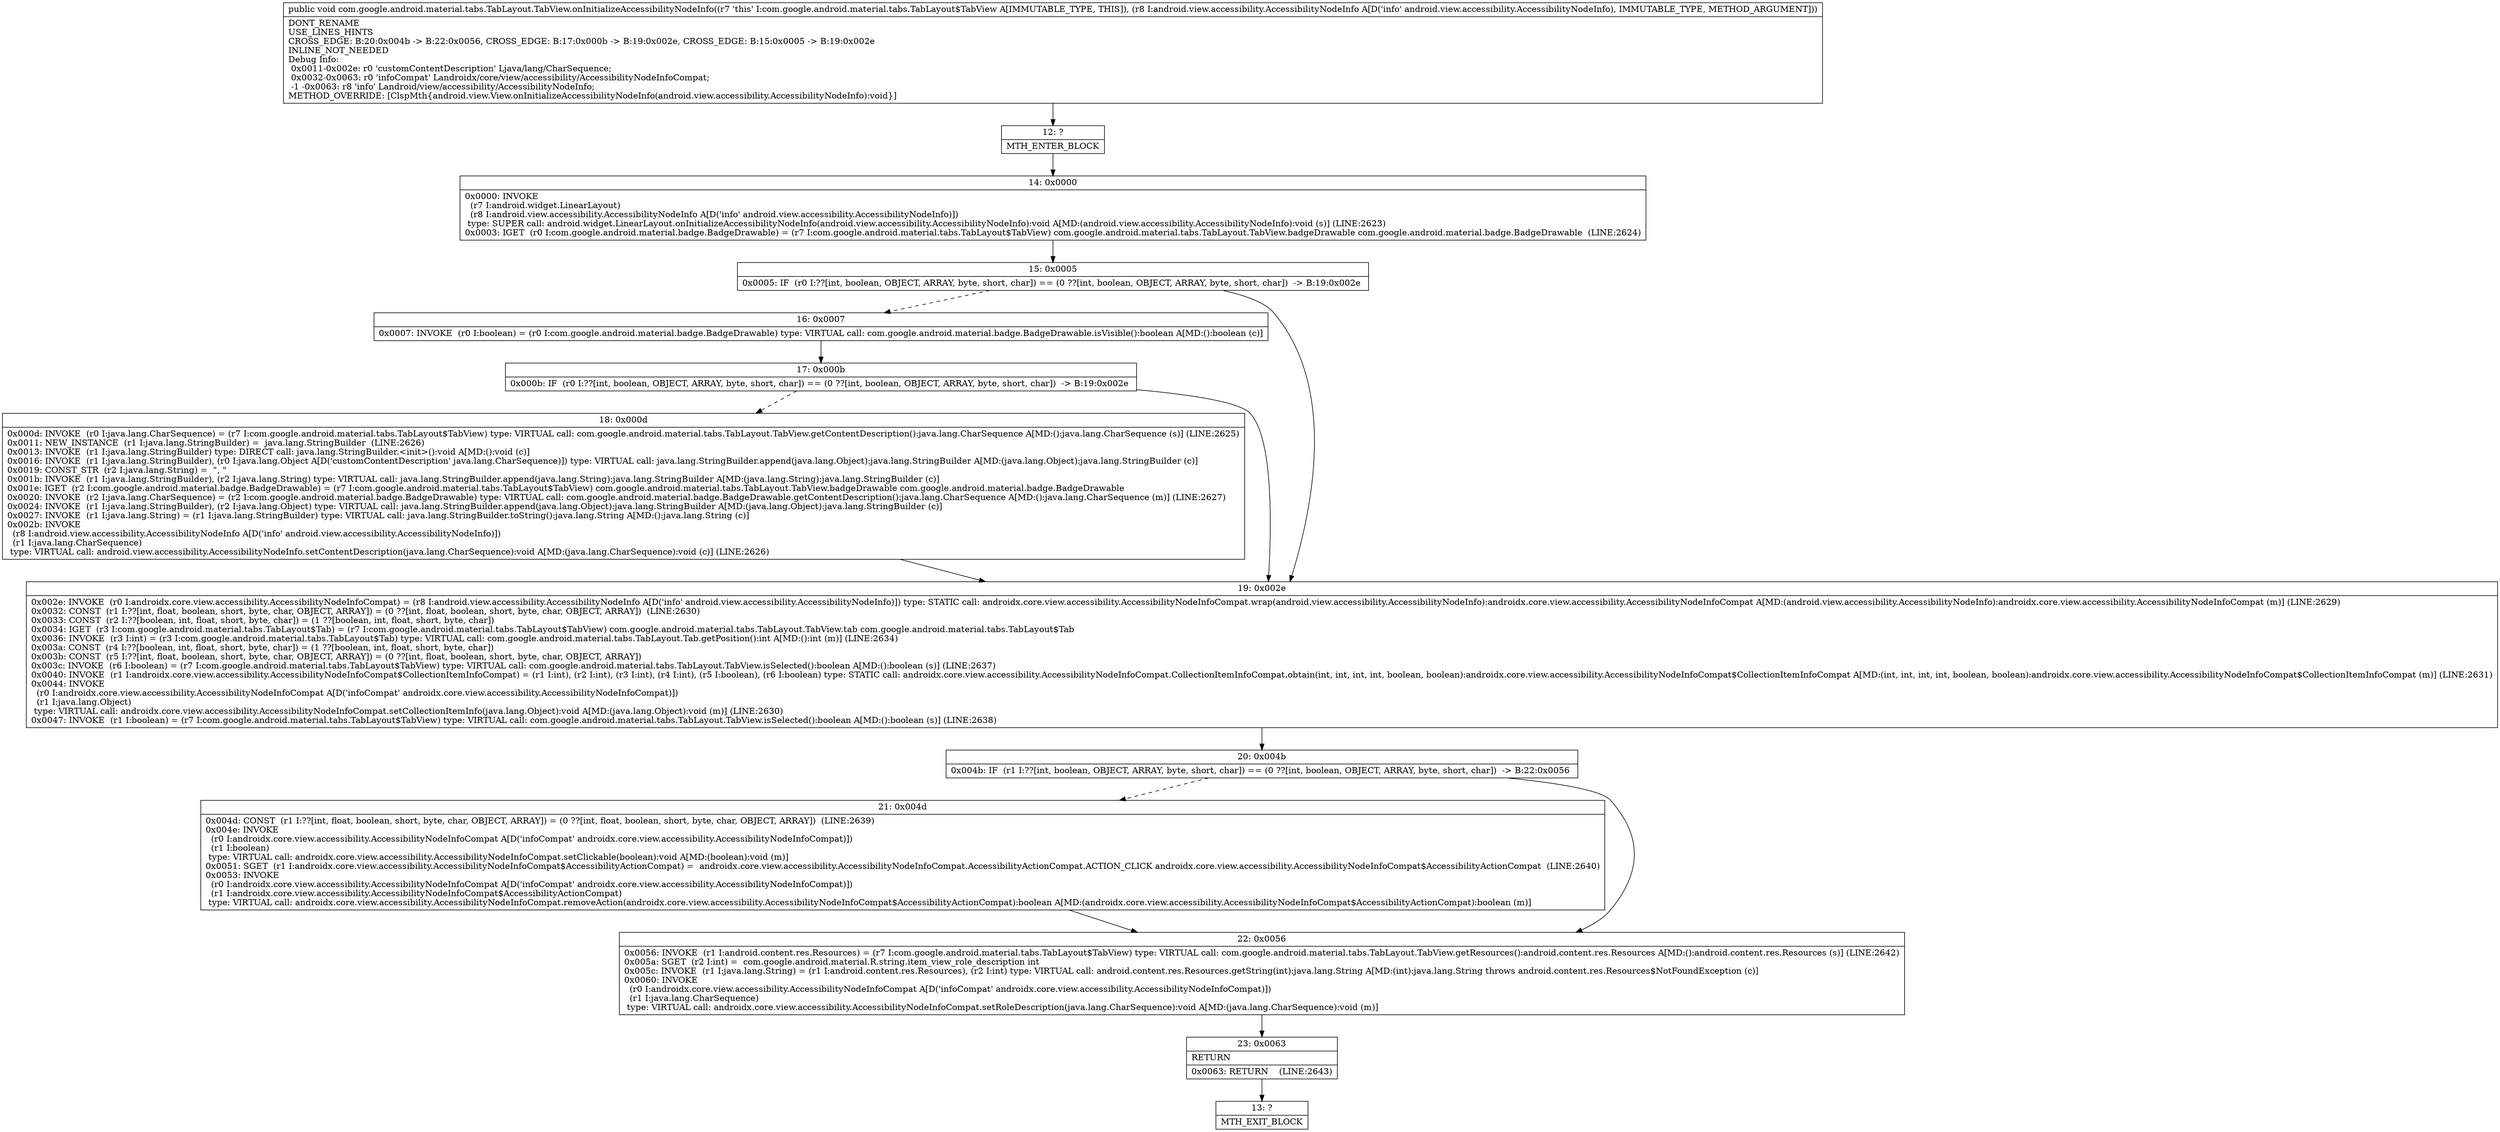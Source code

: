 digraph "CFG forcom.google.android.material.tabs.TabLayout.TabView.onInitializeAccessibilityNodeInfo(Landroid\/view\/accessibility\/AccessibilityNodeInfo;)V" {
Node_12 [shape=record,label="{12\:\ ?|MTH_ENTER_BLOCK\l}"];
Node_14 [shape=record,label="{14\:\ 0x0000|0x0000: INVOKE  \l  (r7 I:android.widget.LinearLayout)\l  (r8 I:android.view.accessibility.AccessibilityNodeInfo A[D('info' android.view.accessibility.AccessibilityNodeInfo)])\l type: SUPER call: android.widget.LinearLayout.onInitializeAccessibilityNodeInfo(android.view.accessibility.AccessibilityNodeInfo):void A[MD:(android.view.accessibility.AccessibilityNodeInfo):void (s)] (LINE:2623)\l0x0003: IGET  (r0 I:com.google.android.material.badge.BadgeDrawable) = (r7 I:com.google.android.material.tabs.TabLayout$TabView) com.google.android.material.tabs.TabLayout.TabView.badgeDrawable com.google.android.material.badge.BadgeDrawable  (LINE:2624)\l}"];
Node_15 [shape=record,label="{15\:\ 0x0005|0x0005: IF  (r0 I:??[int, boolean, OBJECT, ARRAY, byte, short, char]) == (0 ??[int, boolean, OBJECT, ARRAY, byte, short, char])  \-\> B:19:0x002e \l}"];
Node_16 [shape=record,label="{16\:\ 0x0007|0x0007: INVOKE  (r0 I:boolean) = (r0 I:com.google.android.material.badge.BadgeDrawable) type: VIRTUAL call: com.google.android.material.badge.BadgeDrawable.isVisible():boolean A[MD:():boolean (c)]\l}"];
Node_17 [shape=record,label="{17\:\ 0x000b|0x000b: IF  (r0 I:??[int, boolean, OBJECT, ARRAY, byte, short, char]) == (0 ??[int, boolean, OBJECT, ARRAY, byte, short, char])  \-\> B:19:0x002e \l}"];
Node_18 [shape=record,label="{18\:\ 0x000d|0x000d: INVOKE  (r0 I:java.lang.CharSequence) = (r7 I:com.google.android.material.tabs.TabLayout$TabView) type: VIRTUAL call: com.google.android.material.tabs.TabLayout.TabView.getContentDescription():java.lang.CharSequence A[MD:():java.lang.CharSequence (s)] (LINE:2625)\l0x0011: NEW_INSTANCE  (r1 I:java.lang.StringBuilder) =  java.lang.StringBuilder  (LINE:2626)\l0x0013: INVOKE  (r1 I:java.lang.StringBuilder) type: DIRECT call: java.lang.StringBuilder.\<init\>():void A[MD:():void (c)]\l0x0016: INVOKE  (r1 I:java.lang.StringBuilder), (r0 I:java.lang.Object A[D('customContentDescription' java.lang.CharSequence)]) type: VIRTUAL call: java.lang.StringBuilder.append(java.lang.Object):java.lang.StringBuilder A[MD:(java.lang.Object):java.lang.StringBuilder (c)]\l0x0019: CONST_STR  (r2 I:java.lang.String) =  \", \" \l0x001b: INVOKE  (r1 I:java.lang.StringBuilder), (r2 I:java.lang.String) type: VIRTUAL call: java.lang.StringBuilder.append(java.lang.String):java.lang.StringBuilder A[MD:(java.lang.String):java.lang.StringBuilder (c)]\l0x001e: IGET  (r2 I:com.google.android.material.badge.BadgeDrawable) = (r7 I:com.google.android.material.tabs.TabLayout$TabView) com.google.android.material.tabs.TabLayout.TabView.badgeDrawable com.google.android.material.badge.BadgeDrawable \l0x0020: INVOKE  (r2 I:java.lang.CharSequence) = (r2 I:com.google.android.material.badge.BadgeDrawable) type: VIRTUAL call: com.google.android.material.badge.BadgeDrawable.getContentDescription():java.lang.CharSequence A[MD:():java.lang.CharSequence (m)] (LINE:2627)\l0x0024: INVOKE  (r1 I:java.lang.StringBuilder), (r2 I:java.lang.Object) type: VIRTUAL call: java.lang.StringBuilder.append(java.lang.Object):java.lang.StringBuilder A[MD:(java.lang.Object):java.lang.StringBuilder (c)]\l0x0027: INVOKE  (r1 I:java.lang.String) = (r1 I:java.lang.StringBuilder) type: VIRTUAL call: java.lang.StringBuilder.toString():java.lang.String A[MD:():java.lang.String (c)]\l0x002b: INVOKE  \l  (r8 I:android.view.accessibility.AccessibilityNodeInfo A[D('info' android.view.accessibility.AccessibilityNodeInfo)])\l  (r1 I:java.lang.CharSequence)\l type: VIRTUAL call: android.view.accessibility.AccessibilityNodeInfo.setContentDescription(java.lang.CharSequence):void A[MD:(java.lang.CharSequence):void (c)] (LINE:2626)\l}"];
Node_19 [shape=record,label="{19\:\ 0x002e|0x002e: INVOKE  (r0 I:androidx.core.view.accessibility.AccessibilityNodeInfoCompat) = (r8 I:android.view.accessibility.AccessibilityNodeInfo A[D('info' android.view.accessibility.AccessibilityNodeInfo)]) type: STATIC call: androidx.core.view.accessibility.AccessibilityNodeInfoCompat.wrap(android.view.accessibility.AccessibilityNodeInfo):androidx.core.view.accessibility.AccessibilityNodeInfoCompat A[MD:(android.view.accessibility.AccessibilityNodeInfo):androidx.core.view.accessibility.AccessibilityNodeInfoCompat (m)] (LINE:2629)\l0x0032: CONST  (r1 I:??[int, float, boolean, short, byte, char, OBJECT, ARRAY]) = (0 ??[int, float, boolean, short, byte, char, OBJECT, ARRAY])  (LINE:2630)\l0x0033: CONST  (r2 I:??[boolean, int, float, short, byte, char]) = (1 ??[boolean, int, float, short, byte, char]) \l0x0034: IGET  (r3 I:com.google.android.material.tabs.TabLayout$Tab) = (r7 I:com.google.android.material.tabs.TabLayout$TabView) com.google.android.material.tabs.TabLayout.TabView.tab com.google.android.material.tabs.TabLayout$Tab \l0x0036: INVOKE  (r3 I:int) = (r3 I:com.google.android.material.tabs.TabLayout$Tab) type: VIRTUAL call: com.google.android.material.tabs.TabLayout.Tab.getPosition():int A[MD:():int (m)] (LINE:2634)\l0x003a: CONST  (r4 I:??[boolean, int, float, short, byte, char]) = (1 ??[boolean, int, float, short, byte, char]) \l0x003b: CONST  (r5 I:??[int, float, boolean, short, byte, char, OBJECT, ARRAY]) = (0 ??[int, float, boolean, short, byte, char, OBJECT, ARRAY]) \l0x003c: INVOKE  (r6 I:boolean) = (r7 I:com.google.android.material.tabs.TabLayout$TabView) type: VIRTUAL call: com.google.android.material.tabs.TabLayout.TabView.isSelected():boolean A[MD:():boolean (s)] (LINE:2637)\l0x0040: INVOKE  (r1 I:androidx.core.view.accessibility.AccessibilityNodeInfoCompat$CollectionItemInfoCompat) = (r1 I:int), (r2 I:int), (r3 I:int), (r4 I:int), (r5 I:boolean), (r6 I:boolean) type: STATIC call: androidx.core.view.accessibility.AccessibilityNodeInfoCompat.CollectionItemInfoCompat.obtain(int, int, int, int, boolean, boolean):androidx.core.view.accessibility.AccessibilityNodeInfoCompat$CollectionItemInfoCompat A[MD:(int, int, int, int, boolean, boolean):androidx.core.view.accessibility.AccessibilityNodeInfoCompat$CollectionItemInfoCompat (m)] (LINE:2631)\l0x0044: INVOKE  \l  (r0 I:androidx.core.view.accessibility.AccessibilityNodeInfoCompat A[D('infoCompat' androidx.core.view.accessibility.AccessibilityNodeInfoCompat)])\l  (r1 I:java.lang.Object)\l type: VIRTUAL call: androidx.core.view.accessibility.AccessibilityNodeInfoCompat.setCollectionItemInfo(java.lang.Object):void A[MD:(java.lang.Object):void (m)] (LINE:2630)\l0x0047: INVOKE  (r1 I:boolean) = (r7 I:com.google.android.material.tabs.TabLayout$TabView) type: VIRTUAL call: com.google.android.material.tabs.TabLayout.TabView.isSelected():boolean A[MD:():boolean (s)] (LINE:2638)\l}"];
Node_20 [shape=record,label="{20\:\ 0x004b|0x004b: IF  (r1 I:??[int, boolean, OBJECT, ARRAY, byte, short, char]) == (0 ??[int, boolean, OBJECT, ARRAY, byte, short, char])  \-\> B:22:0x0056 \l}"];
Node_21 [shape=record,label="{21\:\ 0x004d|0x004d: CONST  (r1 I:??[int, float, boolean, short, byte, char, OBJECT, ARRAY]) = (0 ??[int, float, boolean, short, byte, char, OBJECT, ARRAY])  (LINE:2639)\l0x004e: INVOKE  \l  (r0 I:androidx.core.view.accessibility.AccessibilityNodeInfoCompat A[D('infoCompat' androidx.core.view.accessibility.AccessibilityNodeInfoCompat)])\l  (r1 I:boolean)\l type: VIRTUAL call: androidx.core.view.accessibility.AccessibilityNodeInfoCompat.setClickable(boolean):void A[MD:(boolean):void (m)]\l0x0051: SGET  (r1 I:androidx.core.view.accessibility.AccessibilityNodeInfoCompat$AccessibilityActionCompat) =  androidx.core.view.accessibility.AccessibilityNodeInfoCompat.AccessibilityActionCompat.ACTION_CLICK androidx.core.view.accessibility.AccessibilityNodeInfoCompat$AccessibilityActionCompat  (LINE:2640)\l0x0053: INVOKE  \l  (r0 I:androidx.core.view.accessibility.AccessibilityNodeInfoCompat A[D('infoCompat' androidx.core.view.accessibility.AccessibilityNodeInfoCompat)])\l  (r1 I:androidx.core.view.accessibility.AccessibilityNodeInfoCompat$AccessibilityActionCompat)\l type: VIRTUAL call: androidx.core.view.accessibility.AccessibilityNodeInfoCompat.removeAction(androidx.core.view.accessibility.AccessibilityNodeInfoCompat$AccessibilityActionCompat):boolean A[MD:(androidx.core.view.accessibility.AccessibilityNodeInfoCompat$AccessibilityActionCompat):boolean (m)]\l}"];
Node_22 [shape=record,label="{22\:\ 0x0056|0x0056: INVOKE  (r1 I:android.content.res.Resources) = (r7 I:com.google.android.material.tabs.TabLayout$TabView) type: VIRTUAL call: com.google.android.material.tabs.TabLayout.TabView.getResources():android.content.res.Resources A[MD:():android.content.res.Resources (s)] (LINE:2642)\l0x005a: SGET  (r2 I:int) =  com.google.android.material.R.string.item_view_role_description int \l0x005c: INVOKE  (r1 I:java.lang.String) = (r1 I:android.content.res.Resources), (r2 I:int) type: VIRTUAL call: android.content.res.Resources.getString(int):java.lang.String A[MD:(int):java.lang.String throws android.content.res.Resources$NotFoundException (c)]\l0x0060: INVOKE  \l  (r0 I:androidx.core.view.accessibility.AccessibilityNodeInfoCompat A[D('infoCompat' androidx.core.view.accessibility.AccessibilityNodeInfoCompat)])\l  (r1 I:java.lang.CharSequence)\l type: VIRTUAL call: androidx.core.view.accessibility.AccessibilityNodeInfoCompat.setRoleDescription(java.lang.CharSequence):void A[MD:(java.lang.CharSequence):void (m)]\l}"];
Node_23 [shape=record,label="{23\:\ 0x0063|RETURN\l|0x0063: RETURN    (LINE:2643)\l}"];
Node_13 [shape=record,label="{13\:\ ?|MTH_EXIT_BLOCK\l}"];
MethodNode[shape=record,label="{public void com.google.android.material.tabs.TabLayout.TabView.onInitializeAccessibilityNodeInfo((r7 'this' I:com.google.android.material.tabs.TabLayout$TabView A[IMMUTABLE_TYPE, THIS]), (r8 I:android.view.accessibility.AccessibilityNodeInfo A[D('info' android.view.accessibility.AccessibilityNodeInfo), IMMUTABLE_TYPE, METHOD_ARGUMENT]))  | DONT_RENAME\lUSE_LINES_HINTS\lCROSS_EDGE: B:20:0x004b \-\> B:22:0x0056, CROSS_EDGE: B:17:0x000b \-\> B:19:0x002e, CROSS_EDGE: B:15:0x0005 \-\> B:19:0x002e\lINLINE_NOT_NEEDED\lDebug Info:\l  0x0011\-0x002e: r0 'customContentDescription' Ljava\/lang\/CharSequence;\l  0x0032\-0x0063: r0 'infoCompat' Landroidx\/core\/view\/accessibility\/AccessibilityNodeInfoCompat;\l  \-1 \-0x0063: r8 'info' Landroid\/view\/accessibility\/AccessibilityNodeInfo;\lMETHOD_OVERRIDE: [ClspMth\{android.view.View.onInitializeAccessibilityNodeInfo(android.view.accessibility.AccessibilityNodeInfo):void\}]\l}"];
MethodNode -> Node_12;Node_12 -> Node_14;
Node_14 -> Node_15;
Node_15 -> Node_16[style=dashed];
Node_15 -> Node_19;
Node_16 -> Node_17;
Node_17 -> Node_18[style=dashed];
Node_17 -> Node_19;
Node_18 -> Node_19;
Node_19 -> Node_20;
Node_20 -> Node_21[style=dashed];
Node_20 -> Node_22;
Node_21 -> Node_22;
Node_22 -> Node_23;
Node_23 -> Node_13;
}

